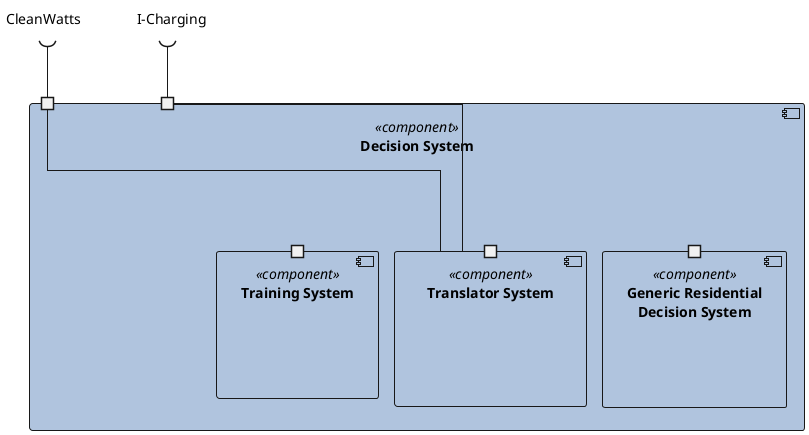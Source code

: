 @startuml LV1

skinparam linetype ortho

skinparam component {
  BackgroundColor lightsteelblue
}

label "CleanWatts" as cwl
label "I-Charging" as icl

component "Decision System" <<component>>{
    component "Generic Residential\nDecision System" <<component>>{
        port grds as " "
    }
    component "Translator System" <<component>>{
        port ts as " "
    }
    component "Training System" <<component>>{
        port trs as " "
    }
    port cw as " "
    port ic as " "
}

[Translator System] -- ic
[Translator System] -- cw

cw -up-( cwl
ic -up-( icl


@enduml
